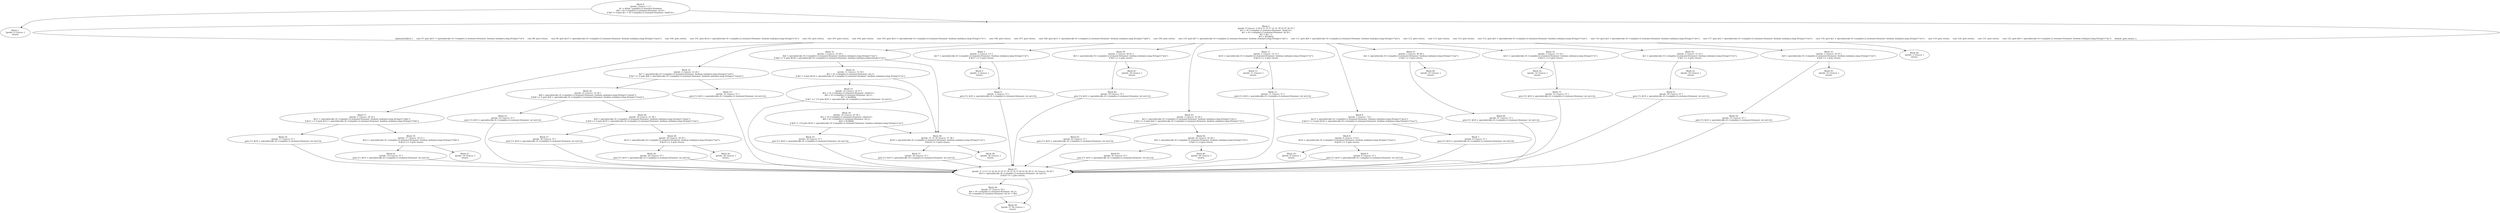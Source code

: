 digraph "unitGraph" {
    "Block 0:
[preds: ] [succs: 1 2 ]
r0 := @this: compiler.c2.stemmer.Stemmer;
$i0 = r0.<compiler.c2.stemmer.Stemmer: int k>;
if $i0 != 0 goto $r1 = r0.<compiler.c2.stemmer.Stemmer: char[] b>;
"
    "Block 1:
[preds: 0 ] [succs: ]
return;
"
    "Block 2:
[preds: 0 ] [succs: 3 56 6 11 14 17 22 31 39 42 47 50 53 ]
$r1 = r0.<compiler.c2.stemmer.Stemmer: char[] b>;
$i1 = r0.<compiler.c2.stemmer.Stemmer: int k>;
$i2 = $i1 - 1;
$c3 = $r1[$i2];
tableswitch($c3) {     case 97: goto $z17 = specialinvoke r0.<compiler.c2.stemmer.Stemmer: boolean ends(java.lang.String)>(\"al\");     case 98: goto return;     case 99: goto $z15 = specialinvoke r0.<compiler.c2.stemmer.Stemmer: boolean ends(java.lang.String)>(\"ance\");     case 100: goto return;     case 101: goto $z14 = specialinvoke r0.<compiler.c2.stemmer.Stemmer: boolean ends(java.lang.String)>(\"er\");     case 102: goto return;     case 103: goto return;     case 104: goto return;     case 105: goto $z13 = specialinvoke r0.<compiler.c2.stemmer.Stemmer: boolean ends(java.lang.String)>(\"ic\");     case 106: goto return;     case 107: goto return;     case 108: goto $z11 = specialinvoke r0.<compiler.c2.stemmer.Stemmer: boolean ends(java.lang.String)>(\"able\");     case 109: goto return;     case 110: goto $z7 = specialinvoke r0.<compiler.c2.stemmer.Stemmer: boolean ends(java.lang.String)>(\"ant\");     case 111: goto $z6 = specialinvoke r0.<compiler.c2.stemmer.Stemmer: boolean ends(java.lang.String)>(\"ion\");     case 112: goto return;     case 113: goto return;     case 114: goto return;     case 115: goto $z5 = specialinvoke r0.<compiler.c2.stemmer.Stemmer: boolean ends(java.lang.String)>(\"ism\");     case 116: goto $z3 = specialinvoke r0.<compiler.c2.stemmer.Stemmer: boolean ends(java.lang.String)>(\"ate\");     case 117: goto $z2 = specialinvoke r0.<compiler.c2.stemmer.Stemmer: boolean ends(java.lang.String)>(\"ous\");     case 118: goto $z1 = specialinvoke r0.<compiler.c2.stemmer.Stemmer: boolean ends(java.lang.String)>(\"ive\");     case 119: goto return;     case 120: goto return;     case 121: goto return;     case 122: goto $z0 = specialinvoke r0.<compiler.c2.stemmer.Stemmer: boolean ends(java.lang.String)>(\"ize\");     default: goto return; };
"
    "Block 3:
[preds: 2 ] [succs: 4 5 ]
$z17 = specialinvoke r0.<compiler.c2.stemmer.Stemmer: boolean ends(java.lang.String)>(\"al\");
if $z17 == 0 goto return;
"
    "Block 4:
[preds: 3 ] [succs: 57 ]
goto [?= $i10 = specialinvoke r0.<compiler.c2.stemmer.Stemmer: int m()>()];
"
    "Block 5:
[preds: 3 ] [succs: ]
return;
"
    "Block 6:
[preds: 2 ] [succs: 7 8 ]
$z15 = specialinvoke r0.<compiler.c2.stemmer.Stemmer: boolean ends(java.lang.String)>(\"ance\");
if $z15 == 0 goto $z16 = specialinvoke r0.<compiler.c2.stemmer.Stemmer: boolean ends(java.lang.String)>(\"ence\");
"
    "Block 7:
[preds: 6 ] [succs: 57 ]
goto [?= $i10 = specialinvoke r0.<compiler.c2.stemmer.Stemmer: int m()>()];
"
    "Block 8:
[preds: 6 ] [succs: 9 10 ]
$z16 = specialinvoke r0.<compiler.c2.stemmer.Stemmer: boolean ends(java.lang.String)>(\"ence\");
if $z16 == 0 goto return;
"
    "Block 9:
[preds: 8 ] [succs: 57 ]
goto [?= $i10 = specialinvoke r0.<compiler.c2.stemmer.Stemmer: int m()>()];
"
    "Block 10:
[preds: 8 ] [succs: ]
return;
"
    "Block 11:
[preds: 2 ] [succs: 12 13 ]
$z14 = specialinvoke r0.<compiler.c2.stemmer.Stemmer: boolean ends(java.lang.String)>(\"er\");
if $z14 == 0 goto return;
"
    "Block 12:
[preds: 11 ] [succs: 57 ]
goto [?= $i10 = specialinvoke r0.<compiler.c2.stemmer.Stemmer: int m()>()];
"
    "Block 13:
[preds: 11 ] [succs: ]
return;
"
    "Block 14:
[preds: 2 ] [succs: 15 16 ]
$z13 = specialinvoke r0.<compiler.c2.stemmer.Stemmer: boolean ends(java.lang.String)>(\"ic\");
if $z13 == 0 goto return;
"
    "Block 15:
[preds: 14 ] [succs: 57 ]
goto [?= $i10 = specialinvoke r0.<compiler.c2.stemmer.Stemmer: int m()>()];
"
    "Block 16:
[preds: 14 ] [succs: ]
return;
"
    "Block 17:
[preds: 2 ] [succs: 18 19 ]
$z11 = specialinvoke r0.<compiler.c2.stemmer.Stemmer: boolean ends(java.lang.String)>(\"able\");
if $z11 == 0 goto $z12 = specialinvoke r0.<compiler.c2.stemmer.Stemmer: boolean ends(java.lang.String)>(\"ible\");
"
    "Block 18:
[preds: 17 ] [succs: 57 ]
goto [?= $i10 = specialinvoke r0.<compiler.c2.stemmer.Stemmer: int m()>()];
"
    "Block 19:
[preds: 17 ] [succs: 20 21 ]
$z12 = specialinvoke r0.<compiler.c2.stemmer.Stemmer: boolean ends(java.lang.String)>(\"ible\");
if $z12 == 0 goto return;
"
    "Block 20:
[preds: 19 ] [succs: 57 ]
goto [?= $i10 = specialinvoke r0.<compiler.c2.stemmer.Stemmer: int m()>()];
"
    "Block 21:
[preds: 19 ] [succs: ]
return;
"
    "Block 22:
[preds: 2 ] [succs: 23 24 ]
$z7 = specialinvoke r0.<compiler.c2.stemmer.Stemmer: boolean ends(java.lang.String)>(\"ant\");
if $z7 == 0 goto $z8 = specialinvoke r0.<compiler.c2.stemmer.Stemmer: boolean ends(java.lang.String)>(\"ement\");
"
    "Block 23:
[preds: 22 ] [succs: 57 ]
goto [?= $i10 = specialinvoke r0.<compiler.c2.stemmer.Stemmer: int m()>()];
"
    "Block 24:
[preds: 22 ] [succs: 25 26 ]
$z8 = specialinvoke r0.<compiler.c2.stemmer.Stemmer: boolean ends(java.lang.String)>(\"ement\");
if $z8 == 0 goto $z9 = specialinvoke r0.<compiler.c2.stemmer.Stemmer: boolean ends(java.lang.String)>(\"ment\");
"
    "Block 25:
[preds: 24 ] [succs: 57 ]
goto [?= $i10 = specialinvoke r0.<compiler.c2.stemmer.Stemmer: int m()>()];
"
    "Block 26:
[preds: 24 ] [succs: 27 28 ]
$z9 = specialinvoke r0.<compiler.c2.stemmer.Stemmer: boolean ends(java.lang.String)>(\"ment\");
if $z9 == 0 goto $z10 = specialinvoke r0.<compiler.c2.stemmer.Stemmer: boolean ends(java.lang.String)>(\"ent\");
"
    "Block 27:
[preds: 26 ] [succs: 57 ]
goto [?= $i10 = specialinvoke r0.<compiler.c2.stemmer.Stemmer: int m()>()];
"
    "Block 28:
[preds: 26 ] [succs: 29 30 ]
$z10 = specialinvoke r0.<compiler.c2.stemmer.Stemmer: boolean ends(java.lang.String)>(\"ent\");
if $z10 == 0 goto return;
"
    "Block 29:
[preds: 28 ] [succs: 57 ]
goto [?= $i10 = specialinvoke r0.<compiler.c2.stemmer.Stemmer: int m()>()];
"
    "Block 30:
[preds: 28 ] [succs: ]
return;
"
    "Block 31:
[preds: 2 ] [succs: 32 36 ]
$z6 = specialinvoke r0.<compiler.c2.stemmer.Stemmer: boolean ends(java.lang.String)>(\"ion\");
if $z6 == 0 goto $z18 = specialinvoke r0.<compiler.c2.stemmer.Stemmer: boolean ends(java.lang.String)>(\"ou\");
"
    "Block 32:
[preds: 31 ] [succs: 33 36 ]
$i5 = r0.<compiler.c2.stemmer.Stemmer: int j>;
if $i5 < 0 goto $z18 = specialinvoke r0.<compiler.c2.stemmer.Stemmer: boolean ends(java.lang.String)>(\"ou\");
"
    "Block 33:
[preds: 32 ] [succs: 34 57 ]
$r2 = r0.<compiler.c2.stemmer.Stemmer: char[] b>;
$i6 = r0.<compiler.c2.stemmer.Stemmer: int j>;
$c7 = $r2[$i6];
if $c7 == 115 goto $i10 = specialinvoke r0.<compiler.c2.stemmer.Stemmer: int m()>();
"
    "Block 34:
[preds: 33 ] [succs: 35 36 ]
$r3 = r0.<compiler.c2.stemmer.Stemmer: char[] b>;
$i8 = r0.<compiler.c2.stemmer.Stemmer: int j>;
$c9 = $r3[$i8];
if $c9 != 116 goto $z18 = specialinvoke r0.<compiler.c2.stemmer.Stemmer: boolean ends(java.lang.String)>(\"ou\");
"
    "Block 35:
[preds: 34 ] [succs: 57 ]
goto [?= $i10 = specialinvoke r0.<compiler.c2.stemmer.Stemmer: int m()>()];
"
    "Block 36:
[preds: 31 32 34 ] [succs: 37 38 ]
$z18 = specialinvoke r0.<compiler.c2.stemmer.Stemmer: boolean ends(java.lang.String)>(\"ou\");
if $z18 == 0 goto return;
"
    "Block 37:
[preds: 36 ] [succs: 57 ]
goto [?= $i10 = specialinvoke r0.<compiler.c2.stemmer.Stemmer: int m()>()];
"
    "Block 38:
[preds: 36 ] [succs: ]
return;
"
    "Block 39:
[preds: 2 ] [succs: 40 41 ]
$z5 = specialinvoke r0.<compiler.c2.stemmer.Stemmer: boolean ends(java.lang.String)>(\"ism\");
if $z5 == 0 goto return;
"
    "Block 40:
[preds: 39 ] [succs: 57 ]
goto [?= $i10 = specialinvoke r0.<compiler.c2.stemmer.Stemmer: int m()>()];
"
    "Block 41:
[preds: 39 ] [succs: ]
return;
"
    "Block 42:
[preds: 2 ] [succs: 43 44 ]
$z3 = specialinvoke r0.<compiler.c2.stemmer.Stemmer: boolean ends(java.lang.String)>(\"ate\");
if $z3 == 0 goto $z4 = specialinvoke r0.<compiler.c2.stemmer.Stemmer: boolean ends(java.lang.String)>(\"iti\");
"
    "Block 43:
[preds: 42 ] [succs: 57 ]
goto [?= $i10 = specialinvoke r0.<compiler.c2.stemmer.Stemmer: int m()>()];
"
    "Block 44:
[preds: 42 ] [succs: 45 46 ]
$z4 = specialinvoke r0.<compiler.c2.stemmer.Stemmer: boolean ends(java.lang.String)>(\"iti\");
if $z4 == 0 goto return;
"
    "Block 45:
[preds: 44 ] [succs: 57 ]
goto [?= $i10 = specialinvoke r0.<compiler.c2.stemmer.Stemmer: int m()>()];
"
    "Block 46:
[preds: 44 ] [succs: ]
return;
"
    "Block 47:
[preds: 2 ] [succs: 48 49 ]
$z2 = specialinvoke r0.<compiler.c2.stemmer.Stemmer: boolean ends(java.lang.String)>(\"ous\");
if $z2 == 0 goto return;
"
    "Block 48:
[preds: 47 ] [succs: 57 ]
goto [?= $i10 = specialinvoke r0.<compiler.c2.stemmer.Stemmer: int m()>()];
"
    "Block 49:
[preds: 47 ] [succs: ]
return;
"
    "Block 50:
[preds: 2 ] [succs: 51 52 ]
$z1 = specialinvoke r0.<compiler.c2.stemmer.Stemmer: boolean ends(java.lang.String)>(\"ive\");
if $z1 == 0 goto return;
"
    "Block 51:
[preds: 50 ] [succs: 57 ]
goto [?= $i10 = specialinvoke r0.<compiler.c2.stemmer.Stemmer: int m()>()];
"
    "Block 52:
[preds: 50 ] [succs: ]
return;
"
    "Block 53:
[preds: 2 ] [succs: 54 55 ]
$z0 = specialinvoke r0.<compiler.c2.stemmer.Stemmer: boolean ends(java.lang.String)>(\"ize\");
if $z0 == 0 goto return;
"
    "Block 54:
[preds: 53 ] [succs: 57 ]
goto [?= $i10 = specialinvoke r0.<compiler.c2.stemmer.Stemmer: int m()>()];
"
    "Block 55:
[preds: 53 ] [succs: ]
return;
"
    "Block 56:
[preds: 2 ] [succs: ]
return;
"
    "Block 57:
[preds: 4 7 9 12 15 18 20 23 25 27 29 33 35 37 40 43 45 48 51 54 ] [succs: 58 59 ]
$i10 = specialinvoke r0.<compiler.c2.stemmer.Stemmer: int m()>();
if $i10 <= 1 goto return;
"
    "Block 58:
[preds: 57 ] [succs: 59 ]
$i4 = r0.<compiler.c2.stemmer.Stemmer: int j>;
r0.<compiler.c2.stemmer.Stemmer: int k> = $i4;
"
    "Block 59:
[preds: 57 58 ] [succs: ]
return;
"
    "Block 0:
[preds: ] [succs: 1 2 ]
r0 := @this: compiler.c2.stemmer.Stemmer;
$i0 = r0.<compiler.c2.stemmer.Stemmer: int k>;
if $i0 != 0 goto $r1 = r0.<compiler.c2.stemmer.Stemmer: char[] b>;
"->"Block 1:
[preds: 0 ] [succs: ]
return;
";
    "Block 0:
[preds: ] [succs: 1 2 ]
r0 := @this: compiler.c2.stemmer.Stemmer;
$i0 = r0.<compiler.c2.stemmer.Stemmer: int k>;
if $i0 != 0 goto $r1 = r0.<compiler.c2.stemmer.Stemmer: char[] b>;
"->"Block 2:
[preds: 0 ] [succs: 3 56 6 11 14 17 22 31 39 42 47 50 53 ]
$r1 = r0.<compiler.c2.stemmer.Stemmer: char[] b>;
$i1 = r0.<compiler.c2.stemmer.Stemmer: int k>;
$i2 = $i1 - 1;
$c3 = $r1[$i2];
tableswitch($c3) {     case 97: goto $z17 = specialinvoke r0.<compiler.c2.stemmer.Stemmer: boolean ends(java.lang.String)>(\"al\");     case 98: goto return;     case 99: goto $z15 = specialinvoke r0.<compiler.c2.stemmer.Stemmer: boolean ends(java.lang.String)>(\"ance\");     case 100: goto return;     case 101: goto $z14 = specialinvoke r0.<compiler.c2.stemmer.Stemmer: boolean ends(java.lang.String)>(\"er\");     case 102: goto return;     case 103: goto return;     case 104: goto return;     case 105: goto $z13 = specialinvoke r0.<compiler.c2.stemmer.Stemmer: boolean ends(java.lang.String)>(\"ic\");     case 106: goto return;     case 107: goto return;     case 108: goto $z11 = specialinvoke r0.<compiler.c2.stemmer.Stemmer: boolean ends(java.lang.String)>(\"able\");     case 109: goto return;     case 110: goto $z7 = specialinvoke r0.<compiler.c2.stemmer.Stemmer: boolean ends(java.lang.String)>(\"ant\");     case 111: goto $z6 = specialinvoke r0.<compiler.c2.stemmer.Stemmer: boolean ends(java.lang.String)>(\"ion\");     case 112: goto return;     case 113: goto return;     case 114: goto return;     case 115: goto $z5 = specialinvoke r0.<compiler.c2.stemmer.Stemmer: boolean ends(java.lang.String)>(\"ism\");     case 116: goto $z3 = specialinvoke r0.<compiler.c2.stemmer.Stemmer: boolean ends(java.lang.String)>(\"ate\");     case 117: goto $z2 = specialinvoke r0.<compiler.c2.stemmer.Stemmer: boolean ends(java.lang.String)>(\"ous\");     case 118: goto $z1 = specialinvoke r0.<compiler.c2.stemmer.Stemmer: boolean ends(java.lang.String)>(\"ive\");     case 119: goto return;     case 120: goto return;     case 121: goto return;     case 122: goto $z0 = specialinvoke r0.<compiler.c2.stemmer.Stemmer: boolean ends(java.lang.String)>(\"ize\");     default: goto return; };
";
    "Block 2:
[preds: 0 ] [succs: 3 56 6 11 14 17 22 31 39 42 47 50 53 ]
$r1 = r0.<compiler.c2.stemmer.Stemmer: char[] b>;
$i1 = r0.<compiler.c2.stemmer.Stemmer: int k>;
$i2 = $i1 - 1;
$c3 = $r1[$i2];
tableswitch($c3) {     case 97: goto $z17 = specialinvoke r0.<compiler.c2.stemmer.Stemmer: boolean ends(java.lang.String)>(\"al\");     case 98: goto return;     case 99: goto $z15 = specialinvoke r0.<compiler.c2.stemmer.Stemmer: boolean ends(java.lang.String)>(\"ance\");     case 100: goto return;     case 101: goto $z14 = specialinvoke r0.<compiler.c2.stemmer.Stemmer: boolean ends(java.lang.String)>(\"er\");     case 102: goto return;     case 103: goto return;     case 104: goto return;     case 105: goto $z13 = specialinvoke r0.<compiler.c2.stemmer.Stemmer: boolean ends(java.lang.String)>(\"ic\");     case 106: goto return;     case 107: goto return;     case 108: goto $z11 = specialinvoke r0.<compiler.c2.stemmer.Stemmer: boolean ends(java.lang.String)>(\"able\");     case 109: goto return;     case 110: goto $z7 = specialinvoke r0.<compiler.c2.stemmer.Stemmer: boolean ends(java.lang.String)>(\"ant\");     case 111: goto $z6 = specialinvoke r0.<compiler.c2.stemmer.Stemmer: boolean ends(java.lang.String)>(\"ion\");     case 112: goto return;     case 113: goto return;     case 114: goto return;     case 115: goto $z5 = specialinvoke r0.<compiler.c2.stemmer.Stemmer: boolean ends(java.lang.String)>(\"ism\");     case 116: goto $z3 = specialinvoke r0.<compiler.c2.stemmer.Stemmer: boolean ends(java.lang.String)>(\"ate\");     case 117: goto $z2 = specialinvoke r0.<compiler.c2.stemmer.Stemmer: boolean ends(java.lang.String)>(\"ous\");     case 118: goto $z1 = specialinvoke r0.<compiler.c2.stemmer.Stemmer: boolean ends(java.lang.String)>(\"ive\");     case 119: goto return;     case 120: goto return;     case 121: goto return;     case 122: goto $z0 = specialinvoke r0.<compiler.c2.stemmer.Stemmer: boolean ends(java.lang.String)>(\"ize\");     default: goto return; };
"->"Block 3:
[preds: 2 ] [succs: 4 5 ]
$z17 = specialinvoke r0.<compiler.c2.stemmer.Stemmer: boolean ends(java.lang.String)>(\"al\");
if $z17 == 0 goto return;
";
    "Block 2:
[preds: 0 ] [succs: 3 56 6 11 14 17 22 31 39 42 47 50 53 ]
$r1 = r0.<compiler.c2.stemmer.Stemmer: char[] b>;
$i1 = r0.<compiler.c2.stemmer.Stemmer: int k>;
$i2 = $i1 - 1;
$c3 = $r1[$i2];
tableswitch($c3) {     case 97: goto $z17 = specialinvoke r0.<compiler.c2.stemmer.Stemmer: boolean ends(java.lang.String)>(\"al\");     case 98: goto return;     case 99: goto $z15 = specialinvoke r0.<compiler.c2.stemmer.Stemmer: boolean ends(java.lang.String)>(\"ance\");     case 100: goto return;     case 101: goto $z14 = specialinvoke r0.<compiler.c2.stemmer.Stemmer: boolean ends(java.lang.String)>(\"er\");     case 102: goto return;     case 103: goto return;     case 104: goto return;     case 105: goto $z13 = specialinvoke r0.<compiler.c2.stemmer.Stemmer: boolean ends(java.lang.String)>(\"ic\");     case 106: goto return;     case 107: goto return;     case 108: goto $z11 = specialinvoke r0.<compiler.c2.stemmer.Stemmer: boolean ends(java.lang.String)>(\"able\");     case 109: goto return;     case 110: goto $z7 = specialinvoke r0.<compiler.c2.stemmer.Stemmer: boolean ends(java.lang.String)>(\"ant\");     case 111: goto $z6 = specialinvoke r0.<compiler.c2.stemmer.Stemmer: boolean ends(java.lang.String)>(\"ion\");     case 112: goto return;     case 113: goto return;     case 114: goto return;     case 115: goto $z5 = specialinvoke r0.<compiler.c2.stemmer.Stemmer: boolean ends(java.lang.String)>(\"ism\");     case 116: goto $z3 = specialinvoke r0.<compiler.c2.stemmer.Stemmer: boolean ends(java.lang.String)>(\"ate\");     case 117: goto $z2 = specialinvoke r0.<compiler.c2.stemmer.Stemmer: boolean ends(java.lang.String)>(\"ous\");     case 118: goto $z1 = specialinvoke r0.<compiler.c2.stemmer.Stemmer: boolean ends(java.lang.String)>(\"ive\");     case 119: goto return;     case 120: goto return;     case 121: goto return;     case 122: goto $z0 = specialinvoke r0.<compiler.c2.stemmer.Stemmer: boolean ends(java.lang.String)>(\"ize\");     default: goto return; };
"->"Block 56:
[preds: 2 ] [succs: ]
return;
";
    "Block 2:
[preds: 0 ] [succs: 3 56 6 11 14 17 22 31 39 42 47 50 53 ]
$r1 = r0.<compiler.c2.stemmer.Stemmer: char[] b>;
$i1 = r0.<compiler.c2.stemmer.Stemmer: int k>;
$i2 = $i1 - 1;
$c3 = $r1[$i2];
tableswitch($c3) {     case 97: goto $z17 = specialinvoke r0.<compiler.c2.stemmer.Stemmer: boolean ends(java.lang.String)>(\"al\");     case 98: goto return;     case 99: goto $z15 = specialinvoke r0.<compiler.c2.stemmer.Stemmer: boolean ends(java.lang.String)>(\"ance\");     case 100: goto return;     case 101: goto $z14 = specialinvoke r0.<compiler.c2.stemmer.Stemmer: boolean ends(java.lang.String)>(\"er\");     case 102: goto return;     case 103: goto return;     case 104: goto return;     case 105: goto $z13 = specialinvoke r0.<compiler.c2.stemmer.Stemmer: boolean ends(java.lang.String)>(\"ic\");     case 106: goto return;     case 107: goto return;     case 108: goto $z11 = specialinvoke r0.<compiler.c2.stemmer.Stemmer: boolean ends(java.lang.String)>(\"able\");     case 109: goto return;     case 110: goto $z7 = specialinvoke r0.<compiler.c2.stemmer.Stemmer: boolean ends(java.lang.String)>(\"ant\");     case 111: goto $z6 = specialinvoke r0.<compiler.c2.stemmer.Stemmer: boolean ends(java.lang.String)>(\"ion\");     case 112: goto return;     case 113: goto return;     case 114: goto return;     case 115: goto $z5 = specialinvoke r0.<compiler.c2.stemmer.Stemmer: boolean ends(java.lang.String)>(\"ism\");     case 116: goto $z3 = specialinvoke r0.<compiler.c2.stemmer.Stemmer: boolean ends(java.lang.String)>(\"ate\");     case 117: goto $z2 = specialinvoke r0.<compiler.c2.stemmer.Stemmer: boolean ends(java.lang.String)>(\"ous\");     case 118: goto $z1 = specialinvoke r0.<compiler.c2.stemmer.Stemmer: boolean ends(java.lang.String)>(\"ive\");     case 119: goto return;     case 120: goto return;     case 121: goto return;     case 122: goto $z0 = specialinvoke r0.<compiler.c2.stemmer.Stemmer: boolean ends(java.lang.String)>(\"ize\");     default: goto return; };
"->"Block 6:
[preds: 2 ] [succs: 7 8 ]
$z15 = specialinvoke r0.<compiler.c2.stemmer.Stemmer: boolean ends(java.lang.String)>(\"ance\");
if $z15 == 0 goto $z16 = specialinvoke r0.<compiler.c2.stemmer.Stemmer: boolean ends(java.lang.String)>(\"ence\");
";
    "Block 2:
[preds: 0 ] [succs: 3 56 6 11 14 17 22 31 39 42 47 50 53 ]
$r1 = r0.<compiler.c2.stemmer.Stemmer: char[] b>;
$i1 = r0.<compiler.c2.stemmer.Stemmer: int k>;
$i2 = $i1 - 1;
$c3 = $r1[$i2];
tableswitch($c3) {     case 97: goto $z17 = specialinvoke r0.<compiler.c2.stemmer.Stemmer: boolean ends(java.lang.String)>(\"al\");     case 98: goto return;     case 99: goto $z15 = specialinvoke r0.<compiler.c2.stemmer.Stemmer: boolean ends(java.lang.String)>(\"ance\");     case 100: goto return;     case 101: goto $z14 = specialinvoke r0.<compiler.c2.stemmer.Stemmer: boolean ends(java.lang.String)>(\"er\");     case 102: goto return;     case 103: goto return;     case 104: goto return;     case 105: goto $z13 = specialinvoke r0.<compiler.c2.stemmer.Stemmer: boolean ends(java.lang.String)>(\"ic\");     case 106: goto return;     case 107: goto return;     case 108: goto $z11 = specialinvoke r0.<compiler.c2.stemmer.Stemmer: boolean ends(java.lang.String)>(\"able\");     case 109: goto return;     case 110: goto $z7 = specialinvoke r0.<compiler.c2.stemmer.Stemmer: boolean ends(java.lang.String)>(\"ant\");     case 111: goto $z6 = specialinvoke r0.<compiler.c2.stemmer.Stemmer: boolean ends(java.lang.String)>(\"ion\");     case 112: goto return;     case 113: goto return;     case 114: goto return;     case 115: goto $z5 = specialinvoke r0.<compiler.c2.stemmer.Stemmer: boolean ends(java.lang.String)>(\"ism\");     case 116: goto $z3 = specialinvoke r0.<compiler.c2.stemmer.Stemmer: boolean ends(java.lang.String)>(\"ate\");     case 117: goto $z2 = specialinvoke r0.<compiler.c2.stemmer.Stemmer: boolean ends(java.lang.String)>(\"ous\");     case 118: goto $z1 = specialinvoke r0.<compiler.c2.stemmer.Stemmer: boolean ends(java.lang.String)>(\"ive\");     case 119: goto return;     case 120: goto return;     case 121: goto return;     case 122: goto $z0 = specialinvoke r0.<compiler.c2.stemmer.Stemmer: boolean ends(java.lang.String)>(\"ize\");     default: goto return; };
"->"Block 11:
[preds: 2 ] [succs: 12 13 ]
$z14 = specialinvoke r0.<compiler.c2.stemmer.Stemmer: boolean ends(java.lang.String)>(\"er\");
if $z14 == 0 goto return;
";
    "Block 2:
[preds: 0 ] [succs: 3 56 6 11 14 17 22 31 39 42 47 50 53 ]
$r1 = r0.<compiler.c2.stemmer.Stemmer: char[] b>;
$i1 = r0.<compiler.c2.stemmer.Stemmer: int k>;
$i2 = $i1 - 1;
$c3 = $r1[$i2];
tableswitch($c3) {     case 97: goto $z17 = specialinvoke r0.<compiler.c2.stemmer.Stemmer: boolean ends(java.lang.String)>(\"al\");     case 98: goto return;     case 99: goto $z15 = specialinvoke r0.<compiler.c2.stemmer.Stemmer: boolean ends(java.lang.String)>(\"ance\");     case 100: goto return;     case 101: goto $z14 = specialinvoke r0.<compiler.c2.stemmer.Stemmer: boolean ends(java.lang.String)>(\"er\");     case 102: goto return;     case 103: goto return;     case 104: goto return;     case 105: goto $z13 = specialinvoke r0.<compiler.c2.stemmer.Stemmer: boolean ends(java.lang.String)>(\"ic\");     case 106: goto return;     case 107: goto return;     case 108: goto $z11 = specialinvoke r0.<compiler.c2.stemmer.Stemmer: boolean ends(java.lang.String)>(\"able\");     case 109: goto return;     case 110: goto $z7 = specialinvoke r0.<compiler.c2.stemmer.Stemmer: boolean ends(java.lang.String)>(\"ant\");     case 111: goto $z6 = specialinvoke r0.<compiler.c2.stemmer.Stemmer: boolean ends(java.lang.String)>(\"ion\");     case 112: goto return;     case 113: goto return;     case 114: goto return;     case 115: goto $z5 = specialinvoke r0.<compiler.c2.stemmer.Stemmer: boolean ends(java.lang.String)>(\"ism\");     case 116: goto $z3 = specialinvoke r0.<compiler.c2.stemmer.Stemmer: boolean ends(java.lang.String)>(\"ate\");     case 117: goto $z2 = specialinvoke r0.<compiler.c2.stemmer.Stemmer: boolean ends(java.lang.String)>(\"ous\");     case 118: goto $z1 = specialinvoke r0.<compiler.c2.stemmer.Stemmer: boolean ends(java.lang.String)>(\"ive\");     case 119: goto return;     case 120: goto return;     case 121: goto return;     case 122: goto $z0 = specialinvoke r0.<compiler.c2.stemmer.Stemmer: boolean ends(java.lang.String)>(\"ize\");     default: goto return; };
"->"Block 14:
[preds: 2 ] [succs: 15 16 ]
$z13 = specialinvoke r0.<compiler.c2.stemmer.Stemmer: boolean ends(java.lang.String)>(\"ic\");
if $z13 == 0 goto return;
";
    "Block 2:
[preds: 0 ] [succs: 3 56 6 11 14 17 22 31 39 42 47 50 53 ]
$r1 = r0.<compiler.c2.stemmer.Stemmer: char[] b>;
$i1 = r0.<compiler.c2.stemmer.Stemmer: int k>;
$i2 = $i1 - 1;
$c3 = $r1[$i2];
tableswitch($c3) {     case 97: goto $z17 = specialinvoke r0.<compiler.c2.stemmer.Stemmer: boolean ends(java.lang.String)>(\"al\");     case 98: goto return;     case 99: goto $z15 = specialinvoke r0.<compiler.c2.stemmer.Stemmer: boolean ends(java.lang.String)>(\"ance\");     case 100: goto return;     case 101: goto $z14 = specialinvoke r0.<compiler.c2.stemmer.Stemmer: boolean ends(java.lang.String)>(\"er\");     case 102: goto return;     case 103: goto return;     case 104: goto return;     case 105: goto $z13 = specialinvoke r0.<compiler.c2.stemmer.Stemmer: boolean ends(java.lang.String)>(\"ic\");     case 106: goto return;     case 107: goto return;     case 108: goto $z11 = specialinvoke r0.<compiler.c2.stemmer.Stemmer: boolean ends(java.lang.String)>(\"able\");     case 109: goto return;     case 110: goto $z7 = specialinvoke r0.<compiler.c2.stemmer.Stemmer: boolean ends(java.lang.String)>(\"ant\");     case 111: goto $z6 = specialinvoke r0.<compiler.c2.stemmer.Stemmer: boolean ends(java.lang.String)>(\"ion\");     case 112: goto return;     case 113: goto return;     case 114: goto return;     case 115: goto $z5 = specialinvoke r0.<compiler.c2.stemmer.Stemmer: boolean ends(java.lang.String)>(\"ism\");     case 116: goto $z3 = specialinvoke r0.<compiler.c2.stemmer.Stemmer: boolean ends(java.lang.String)>(\"ate\");     case 117: goto $z2 = specialinvoke r0.<compiler.c2.stemmer.Stemmer: boolean ends(java.lang.String)>(\"ous\");     case 118: goto $z1 = specialinvoke r0.<compiler.c2.stemmer.Stemmer: boolean ends(java.lang.String)>(\"ive\");     case 119: goto return;     case 120: goto return;     case 121: goto return;     case 122: goto $z0 = specialinvoke r0.<compiler.c2.stemmer.Stemmer: boolean ends(java.lang.String)>(\"ize\");     default: goto return; };
"->"Block 17:
[preds: 2 ] [succs: 18 19 ]
$z11 = specialinvoke r0.<compiler.c2.stemmer.Stemmer: boolean ends(java.lang.String)>(\"able\");
if $z11 == 0 goto $z12 = specialinvoke r0.<compiler.c2.stemmer.Stemmer: boolean ends(java.lang.String)>(\"ible\");
";
    "Block 2:
[preds: 0 ] [succs: 3 56 6 11 14 17 22 31 39 42 47 50 53 ]
$r1 = r0.<compiler.c2.stemmer.Stemmer: char[] b>;
$i1 = r0.<compiler.c2.stemmer.Stemmer: int k>;
$i2 = $i1 - 1;
$c3 = $r1[$i2];
tableswitch($c3) {     case 97: goto $z17 = specialinvoke r0.<compiler.c2.stemmer.Stemmer: boolean ends(java.lang.String)>(\"al\");     case 98: goto return;     case 99: goto $z15 = specialinvoke r0.<compiler.c2.stemmer.Stemmer: boolean ends(java.lang.String)>(\"ance\");     case 100: goto return;     case 101: goto $z14 = specialinvoke r0.<compiler.c2.stemmer.Stemmer: boolean ends(java.lang.String)>(\"er\");     case 102: goto return;     case 103: goto return;     case 104: goto return;     case 105: goto $z13 = specialinvoke r0.<compiler.c2.stemmer.Stemmer: boolean ends(java.lang.String)>(\"ic\");     case 106: goto return;     case 107: goto return;     case 108: goto $z11 = specialinvoke r0.<compiler.c2.stemmer.Stemmer: boolean ends(java.lang.String)>(\"able\");     case 109: goto return;     case 110: goto $z7 = specialinvoke r0.<compiler.c2.stemmer.Stemmer: boolean ends(java.lang.String)>(\"ant\");     case 111: goto $z6 = specialinvoke r0.<compiler.c2.stemmer.Stemmer: boolean ends(java.lang.String)>(\"ion\");     case 112: goto return;     case 113: goto return;     case 114: goto return;     case 115: goto $z5 = specialinvoke r0.<compiler.c2.stemmer.Stemmer: boolean ends(java.lang.String)>(\"ism\");     case 116: goto $z3 = specialinvoke r0.<compiler.c2.stemmer.Stemmer: boolean ends(java.lang.String)>(\"ate\");     case 117: goto $z2 = specialinvoke r0.<compiler.c2.stemmer.Stemmer: boolean ends(java.lang.String)>(\"ous\");     case 118: goto $z1 = specialinvoke r0.<compiler.c2.stemmer.Stemmer: boolean ends(java.lang.String)>(\"ive\");     case 119: goto return;     case 120: goto return;     case 121: goto return;     case 122: goto $z0 = specialinvoke r0.<compiler.c2.stemmer.Stemmer: boolean ends(java.lang.String)>(\"ize\");     default: goto return; };
"->"Block 22:
[preds: 2 ] [succs: 23 24 ]
$z7 = specialinvoke r0.<compiler.c2.stemmer.Stemmer: boolean ends(java.lang.String)>(\"ant\");
if $z7 == 0 goto $z8 = specialinvoke r0.<compiler.c2.stemmer.Stemmer: boolean ends(java.lang.String)>(\"ement\");
";
    "Block 2:
[preds: 0 ] [succs: 3 56 6 11 14 17 22 31 39 42 47 50 53 ]
$r1 = r0.<compiler.c2.stemmer.Stemmer: char[] b>;
$i1 = r0.<compiler.c2.stemmer.Stemmer: int k>;
$i2 = $i1 - 1;
$c3 = $r1[$i2];
tableswitch($c3) {     case 97: goto $z17 = specialinvoke r0.<compiler.c2.stemmer.Stemmer: boolean ends(java.lang.String)>(\"al\");     case 98: goto return;     case 99: goto $z15 = specialinvoke r0.<compiler.c2.stemmer.Stemmer: boolean ends(java.lang.String)>(\"ance\");     case 100: goto return;     case 101: goto $z14 = specialinvoke r0.<compiler.c2.stemmer.Stemmer: boolean ends(java.lang.String)>(\"er\");     case 102: goto return;     case 103: goto return;     case 104: goto return;     case 105: goto $z13 = specialinvoke r0.<compiler.c2.stemmer.Stemmer: boolean ends(java.lang.String)>(\"ic\");     case 106: goto return;     case 107: goto return;     case 108: goto $z11 = specialinvoke r0.<compiler.c2.stemmer.Stemmer: boolean ends(java.lang.String)>(\"able\");     case 109: goto return;     case 110: goto $z7 = specialinvoke r0.<compiler.c2.stemmer.Stemmer: boolean ends(java.lang.String)>(\"ant\");     case 111: goto $z6 = specialinvoke r0.<compiler.c2.stemmer.Stemmer: boolean ends(java.lang.String)>(\"ion\");     case 112: goto return;     case 113: goto return;     case 114: goto return;     case 115: goto $z5 = specialinvoke r0.<compiler.c2.stemmer.Stemmer: boolean ends(java.lang.String)>(\"ism\");     case 116: goto $z3 = specialinvoke r0.<compiler.c2.stemmer.Stemmer: boolean ends(java.lang.String)>(\"ate\");     case 117: goto $z2 = specialinvoke r0.<compiler.c2.stemmer.Stemmer: boolean ends(java.lang.String)>(\"ous\");     case 118: goto $z1 = specialinvoke r0.<compiler.c2.stemmer.Stemmer: boolean ends(java.lang.String)>(\"ive\");     case 119: goto return;     case 120: goto return;     case 121: goto return;     case 122: goto $z0 = specialinvoke r0.<compiler.c2.stemmer.Stemmer: boolean ends(java.lang.String)>(\"ize\");     default: goto return; };
"->"Block 31:
[preds: 2 ] [succs: 32 36 ]
$z6 = specialinvoke r0.<compiler.c2.stemmer.Stemmer: boolean ends(java.lang.String)>(\"ion\");
if $z6 == 0 goto $z18 = specialinvoke r0.<compiler.c2.stemmer.Stemmer: boolean ends(java.lang.String)>(\"ou\");
";
    "Block 2:
[preds: 0 ] [succs: 3 56 6 11 14 17 22 31 39 42 47 50 53 ]
$r1 = r0.<compiler.c2.stemmer.Stemmer: char[] b>;
$i1 = r0.<compiler.c2.stemmer.Stemmer: int k>;
$i2 = $i1 - 1;
$c3 = $r1[$i2];
tableswitch($c3) {     case 97: goto $z17 = specialinvoke r0.<compiler.c2.stemmer.Stemmer: boolean ends(java.lang.String)>(\"al\");     case 98: goto return;     case 99: goto $z15 = specialinvoke r0.<compiler.c2.stemmer.Stemmer: boolean ends(java.lang.String)>(\"ance\");     case 100: goto return;     case 101: goto $z14 = specialinvoke r0.<compiler.c2.stemmer.Stemmer: boolean ends(java.lang.String)>(\"er\");     case 102: goto return;     case 103: goto return;     case 104: goto return;     case 105: goto $z13 = specialinvoke r0.<compiler.c2.stemmer.Stemmer: boolean ends(java.lang.String)>(\"ic\");     case 106: goto return;     case 107: goto return;     case 108: goto $z11 = specialinvoke r0.<compiler.c2.stemmer.Stemmer: boolean ends(java.lang.String)>(\"able\");     case 109: goto return;     case 110: goto $z7 = specialinvoke r0.<compiler.c2.stemmer.Stemmer: boolean ends(java.lang.String)>(\"ant\");     case 111: goto $z6 = specialinvoke r0.<compiler.c2.stemmer.Stemmer: boolean ends(java.lang.String)>(\"ion\");     case 112: goto return;     case 113: goto return;     case 114: goto return;     case 115: goto $z5 = specialinvoke r0.<compiler.c2.stemmer.Stemmer: boolean ends(java.lang.String)>(\"ism\");     case 116: goto $z3 = specialinvoke r0.<compiler.c2.stemmer.Stemmer: boolean ends(java.lang.String)>(\"ate\");     case 117: goto $z2 = specialinvoke r0.<compiler.c2.stemmer.Stemmer: boolean ends(java.lang.String)>(\"ous\");     case 118: goto $z1 = specialinvoke r0.<compiler.c2.stemmer.Stemmer: boolean ends(java.lang.String)>(\"ive\");     case 119: goto return;     case 120: goto return;     case 121: goto return;     case 122: goto $z0 = specialinvoke r0.<compiler.c2.stemmer.Stemmer: boolean ends(java.lang.String)>(\"ize\");     default: goto return; };
"->"Block 39:
[preds: 2 ] [succs: 40 41 ]
$z5 = specialinvoke r0.<compiler.c2.stemmer.Stemmer: boolean ends(java.lang.String)>(\"ism\");
if $z5 == 0 goto return;
";
    "Block 2:
[preds: 0 ] [succs: 3 56 6 11 14 17 22 31 39 42 47 50 53 ]
$r1 = r0.<compiler.c2.stemmer.Stemmer: char[] b>;
$i1 = r0.<compiler.c2.stemmer.Stemmer: int k>;
$i2 = $i1 - 1;
$c3 = $r1[$i2];
tableswitch($c3) {     case 97: goto $z17 = specialinvoke r0.<compiler.c2.stemmer.Stemmer: boolean ends(java.lang.String)>(\"al\");     case 98: goto return;     case 99: goto $z15 = specialinvoke r0.<compiler.c2.stemmer.Stemmer: boolean ends(java.lang.String)>(\"ance\");     case 100: goto return;     case 101: goto $z14 = specialinvoke r0.<compiler.c2.stemmer.Stemmer: boolean ends(java.lang.String)>(\"er\");     case 102: goto return;     case 103: goto return;     case 104: goto return;     case 105: goto $z13 = specialinvoke r0.<compiler.c2.stemmer.Stemmer: boolean ends(java.lang.String)>(\"ic\");     case 106: goto return;     case 107: goto return;     case 108: goto $z11 = specialinvoke r0.<compiler.c2.stemmer.Stemmer: boolean ends(java.lang.String)>(\"able\");     case 109: goto return;     case 110: goto $z7 = specialinvoke r0.<compiler.c2.stemmer.Stemmer: boolean ends(java.lang.String)>(\"ant\");     case 111: goto $z6 = specialinvoke r0.<compiler.c2.stemmer.Stemmer: boolean ends(java.lang.String)>(\"ion\");     case 112: goto return;     case 113: goto return;     case 114: goto return;     case 115: goto $z5 = specialinvoke r0.<compiler.c2.stemmer.Stemmer: boolean ends(java.lang.String)>(\"ism\");     case 116: goto $z3 = specialinvoke r0.<compiler.c2.stemmer.Stemmer: boolean ends(java.lang.String)>(\"ate\");     case 117: goto $z2 = specialinvoke r0.<compiler.c2.stemmer.Stemmer: boolean ends(java.lang.String)>(\"ous\");     case 118: goto $z1 = specialinvoke r0.<compiler.c2.stemmer.Stemmer: boolean ends(java.lang.String)>(\"ive\");     case 119: goto return;     case 120: goto return;     case 121: goto return;     case 122: goto $z0 = specialinvoke r0.<compiler.c2.stemmer.Stemmer: boolean ends(java.lang.String)>(\"ize\");     default: goto return; };
"->"Block 42:
[preds: 2 ] [succs: 43 44 ]
$z3 = specialinvoke r0.<compiler.c2.stemmer.Stemmer: boolean ends(java.lang.String)>(\"ate\");
if $z3 == 0 goto $z4 = specialinvoke r0.<compiler.c2.stemmer.Stemmer: boolean ends(java.lang.String)>(\"iti\");
";
    "Block 2:
[preds: 0 ] [succs: 3 56 6 11 14 17 22 31 39 42 47 50 53 ]
$r1 = r0.<compiler.c2.stemmer.Stemmer: char[] b>;
$i1 = r0.<compiler.c2.stemmer.Stemmer: int k>;
$i2 = $i1 - 1;
$c3 = $r1[$i2];
tableswitch($c3) {     case 97: goto $z17 = specialinvoke r0.<compiler.c2.stemmer.Stemmer: boolean ends(java.lang.String)>(\"al\");     case 98: goto return;     case 99: goto $z15 = specialinvoke r0.<compiler.c2.stemmer.Stemmer: boolean ends(java.lang.String)>(\"ance\");     case 100: goto return;     case 101: goto $z14 = specialinvoke r0.<compiler.c2.stemmer.Stemmer: boolean ends(java.lang.String)>(\"er\");     case 102: goto return;     case 103: goto return;     case 104: goto return;     case 105: goto $z13 = specialinvoke r0.<compiler.c2.stemmer.Stemmer: boolean ends(java.lang.String)>(\"ic\");     case 106: goto return;     case 107: goto return;     case 108: goto $z11 = specialinvoke r0.<compiler.c2.stemmer.Stemmer: boolean ends(java.lang.String)>(\"able\");     case 109: goto return;     case 110: goto $z7 = specialinvoke r0.<compiler.c2.stemmer.Stemmer: boolean ends(java.lang.String)>(\"ant\");     case 111: goto $z6 = specialinvoke r0.<compiler.c2.stemmer.Stemmer: boolean ends(java.lang.String)>(\"ion\");     case 112: goto return;     case 113: goto return;     case 114: goto return;     case 115: goto $z5 = specialinvoke r0.<compiler.c2.stemmer.Stemmer: boolean ends(java.lang.String)>(\"ism\");     case 116: goto $z3 = specialinvoke r0.<compiler.c2.stemmer.Stemmer: boolean ends(java.lang.String)>(\"ate\");     case 117: goto $z2 = specialinvoke r0.<compiler.c2.stemmer.Stemmer: boolean ends(java.lang.String)>(\"ous\");     case 118: goto $z1 = specialinvoke r0.<compiler.c2.stemmer.Stemmer: boolean ends(java.lang.String)>(\"ive\");     case 119: goto return;     case 120: goto return;     case 121: goto return;     case 122: goto $z0 = specialinvoke r0.<compiler.c2.stemmer.Stemmer: boolean ends(java.lang.String)>(\"ize\");     default: goto return; };
"->"Block 47:
[preds: 2 ] [succs: 48 49 ]
$z2 = specialinvoke r0.<compiler.c2.stemmer.Stemmer: boolean ends(java.lang.String)>(\"ous\");
if $z2 == 0 goto return;
";
    "Block 2:
[preds: 0 ] [succs: 3 56 6 11 14 17 22 31 39 42 47 50 53 ]
$r1 = r0.<compiler.c2.stemmer.Stemmer: char[] b>;
$i1 = r0.<compiler.c2.stemmer.Stemmer: int k>;
$i2 = $i1 - 1;
$c3 = $r1[$i2];
tableswitch($c3) {     case 97: goto $z17 = specialinvoke r0.<compiler.c2.stemmer.Stemmer: boolean ends(java.lang.String)>(\"al\");     case 98: goto return;     case 99: goto $z15 = specialinvoke r0.<compiler.c2.stemmer.Stemmer: boolean ends(java.lang.String)>(\"ance\");     case 100: goto return;     case 101: goto $z14 = specialinvoke r0.<compiler.c2.stemmer.Stemmer: boolean ends(java.lang.String)>(\"er\");     case 102: goto return;     case 103: goto return;     case 104: goto return;     case 105: goto $z13 = specialinvoke r0.<compiler.c2.stemmer.Stemmer: boolean ends(java.lang.String)>(\"ic\");     case 106: goto return;     case 107: goto return;     case 108: goto $z11 = specialinvoke r0.<compiler.c2.stemmer.Stemmer: boolean ends(java.lang.String)>(\"able\");     case 109: goto return;     case 110: goto $z7 = specialinvoke r0.<compiler.c2.stemmer.Stemmer: boolean ends(java.lang.String)>(\"ant\");     case 111: goto $z6 = specialinvoke r0.<compiler.c2.stemmer.Stemmer: boolean ends(java.lang.String)>(\"ion\");     case 112: goto return;     case 113: goto return;     case 114: goto return;     case 115: goto $z5 = specialinvoke r0.<compiler.c2.stemmer.Stemmer: boolean ends(java.lang.String)>(\"ism\");     case 116: goto $z3 = specialinvoke r0.<compiler.c2.stemmer.Stemmer: boolean ends(java.lang.String)>(\"ate\");     case 117: goto $z2 = specialinvoke r0.<compiler.c2.stemmer.Stemmer: boolean ends(java.lang.String)>(\"ous\");     case 118: goto $z1 = specialinvoke r0.<compiler.c2.stemmer.Stemmer: boolean ends(java.lang.String)>(\"ive\");     case 119: goto return;     case 120: goto return;     case 121: goto return;     case 122: goto $z0 = specialinvoke r0.<compiler.c2.stemmer.Stemmer: boolean ends(java.lang.String)>(\"ize\");     default: goto return; };
"->"Block 50:
[preds: 2 ] [succs: 51 52 ]
$z1 = specialinvoke r0.<compiler.c2.stemmer.Stemmer: boolean ends(java.lang.String)>(\"ive\");
if $z1 == 0 goto return;
";
    "Block 2:
[preds: 0 ] [succs: 3 56 6 11 14 17 22 31 39 42 47 50 53 ]
$r1 = r0.<compiler.c2.stemmer.Stemmer: char[] b>;
$i1 = r0.<compiler.c2.stemmer.Stemmer: int k>;
$i2 = $i1 - 1;
$c3 = $r1[$i2];
tableswitch($c3) {     case 97: goto $z17 = specialinvoke r0.<compiler.c2.stemmer.Stemmer: boolean ends(java.lang.String)>(\"al\");     case 98: goto return;     case 99: goto $z15 = specialinvoke r0.<compiler.c2.stemmer.Stemmer: boolean ends(java.lang.String)>(\"ance\");     case 100: goto return;     case 101: goto $z14 = specialinvoke r0.<compiler.c2.stemmer.Stemmer: boolean ends(java.lang.String)>(\"er\");     case 102: goto return;     case 103: goto return;     case 104: goto return;     case 105: goto $z13 = specialinvoke r0.<compiler.c2.stemmer.Stemmer: boolean ends(java.lang.String)>(\"ic\");     case 106: goto return;     case 107: goto return;     case 108: goto $z11 = specialinvoke r0.<compiler.c2.stemmer.Stemmer: boolean ends(java.lang.String)>(\"able\");     case 109: goto return;     case 110: goto $z7 = specialinvoke r0.<compiler.c2.stemmer.Stemmer: boolean ends(java.lang.String)>(\"ant\");     case 111: goto $z6 = specialinvoke r0.<compiler.c2.stemmer.Stemmer: boolean ends(java.lang.String)>(\"ion\");     case 112: goto return;     case 113: goto return;     case 114: goto return;     case 115: goto $z5 = specialinvoke r0.<compiler.c2.stemmer.Stemmer: boolean ends(java.lang.String)>(\"ism\");     case 116: goto $z3 = specialinvoke r0.<compiler.c2.stemmer.Stemmer: boolean ends(java.lang.String)>(\"ate\");     case 117: goto $z2 = specialinvoke r0.<compiler.c2.stemmer.Stemmer: boolean ends(java.lang.String)>(\"ous\");     case 118: goto $z1 = specialinvoke r0.<compiler.c2.stemmer.Stemmer: boolean ends(java.lang.String)>(\"ive\");     case 119: goto return;     case 120: goto return;     case 121: goto return;     case 122: goto $z0 = specialinvoke r0.<compiler.c2.stemmer.Stemmer: boolean ends(java.lang.String)>(\"ize\");     default: goto return; };
"->"Block 53:
[preds: 2 ] [succs: 54 55 ]
$z0 = specialinvoke r0.<compiler.c2.stemmer.Stemmer: boolean ends(java.lang.String)>(\"ize\");
if $z0 == 0 goto return;
";
    "Block 3:
[preds: 2 ] [succs: 4 5 ]
$z17 = specialinvoke r0.<compiler.c2.stemmer.Stemmer: boolean ends(java.lang.String)>(\"al\");
if $z17 == 0 goto return;
"->"Block 4:
[preds: 3 ] [succs: 57 ]
goto [?= $i10 = specialinvoke r0.<compiler.c2.stemmer.Stemmer: int m()>()];
";
    "Block 3:
[preds: 2 ] [succs: 4 5 ]
$z17 = specialinvoke r0.<compiler.c2.stemmer.Stemmer: boolean ends(java.lang.String)>(\"al\");
if $z17 == 0 goto return;
"->"Block 5:
[preds: 3 ] [succs: ]
return;
";
    "Block 4:
[preds: 3 ] [succs: 57 ]
goto [?= $i10 = specialinvoke r0.<compiler.c2.stemmer.Stemmer: int m()>()];
"->"Block 57:
[preds: 4 7 9 12 15 18 20 23 25 27 29 33 35 37 40 43 45 48 51 54 ] [succs: 58 59 ]
$i10 = specialinvoke r0.<compiler.c2.stemmer.Stemmer: int m()>();
if $i10 <= 1 goto return;
";
    "Block 6:
[preds: 2 ] [succs: 7 8 ]
$z15 = specialinvoke r0.<compiler.c2.stemmer.Stemmer: boolean ends(java.lang.String)>(\"ance\");
if $z15 == 0 goto $z16 = specialinvoke r0.<compiler.c2.stemmer.Stemmer: boolean ends(java.lang.String)>(\"ence\");
"->"Block 7:
[preds: 6 ] [succs: 57 ]
goto [?= $i10 = specialinvoke r0.<compiler.c2.stemmer.Stemmer: int m()>()];
";
    "Block 6:
[preds: 2 ] [succs: 7 8 ]
$z15 = specialinvoke r0.<compiler.c2.stemmer.Stemmer: boolean ends(java.lang.String)>(\"ance\");
if $z15 == 0 goto $z16 = specialinvoke r0.<compiler.c2.stemmer.Stemmer: boolean ends(java.lang.String)>(\"ence\");
"->"Block 8:
[preds: 6 ] [succs: 9 10 ]
$z16 = specialinvoke r0.<compiler.c2.stemmer.Stemmer: boolean ends(java.lang.String)>(\"ence\");
if $z16 == 0 goto return;
";
    "Block 7:
[preds: 6 ] [succs: 57 ]
goto [?= $i10 = specialinvoke r0.<compiler.c2.stemmer.Stemmer: int m()>()];
"->"Block 57:
[preds: 4 7 9 12 15 18 20 23 25 27 29 33 35 37 40 43 45 48 51 54 ] [succs: 58 59 ]
$i10 = specialinvoke r0.<compiler.c2.stemmer.Stemmer: int m()>();
if $i10 <= 1 goto return;
";
    "Block 8:
[preds: 6 ] [succs: 9 10 ]
$z16 = specialinvoke r0.<compiler.c2.stemmer.Stemmer: boolean ends(java.lang.String)>(\"ence\");
if $z16 == 0 goto return;
"->"Block 9:
[preds: 8 ] [succs: 57 ]
goto [?= $i10 = specialinvoke r0.<compiler.c2.stemmer.Stemmer: int m()>()];
";
    "Block 8:
[preds: 6 ] [succs: 9 10 ]
$z16 = specialinvoke r0.<compiler.c2.stemmer.Stemmer: boolean ends(java.lang.String)>(\"ence\");
if $z16 == 0 goto return;
"->"Block 10:
[preds: 8 ] [succs: ]
return;
";
    "Block 9:
[preds: 8 ] [succs: 57 ]
goto [?= $i10 = specialinvoke r0.<compiler.c2.stemmer.Stemmer: int m()>()];
"->"Block 57:
[preds: 4 7 9 12 15 18 20 23 25 27 29 33 35 37 40 43 45 48 51 54 ] [succs: 58 59 ]
$i10 = specialinvoke r0.<compiler.c2.stemmer.Stemmer: int m()>();
if $i10 <= 1 goto return;
";
    "Block 11:
[preds: 2 ] [succs: 12 13 ]
$z14 = specialinvoke r0.<compiler.c2.stemmer.Stemmer: boolean ends(java.lang.String)>(\"er\");
if $z14 == 0 goto return;
"->"Block 12:
[preds: 11 ] [succs: 57 ]
goto [?= $i10 = specialinvoke r0.<compiler.c2.stemmer.Stemmer: int m()>()];
";
    "Block 11:
[preds: 2 ] [succs: 12 13 ]
$z14 = specialinvoke r0.<compiler.c2.stemmer.Stemmer: boolean ends(java.lang.String)>(\"er\");
if $z14 == 0 goto return;
"->"Block 13:
[preds: 11 ] [succs: ]
return;
";
    "Block 12:
[preds: 11 ] [succs: 57 ]
goto [?= $i10 = specialinvoke r0.<compiler.c2.stemmer.Stemmer: int m()>()];
"->"Block 57:
[preds: 4 7 9 12 15 18 20 23 25 27 29 33 35 37 40 43 45 48 51 54 ] [succs: 58 59 ]
$i10 = specialinvoke r0.<compiler.c2.stemmer.Stemmer: int m()>();
if $i10 <= 1 goto return;
";
    "Block 14:
[preds: 2 ] [succs: 15 16 ]
$z13 = specialinvoke r0.<compiler.c2.stemmer.Stemmer: boolean ends(java.lang.String)>(\"ic\");
if $z13 == 0 goto return;
"->"Block 15:
[preds: 14 ] [succs: 57 ]
goto [?= $i10 = specialinvoke r0.<compiler.c2.stemmer.Stemmer: int m()>()];
";
    "Block 14:
[preds: 2 ] [succs: 15 16 ]
$z13 = specialinvoke r0.<compiler.c2.stemmer.Stemmer: boolean ends(java.lang.String)>(\"ic\");
if $z13 == 0 goto return;
"->"Block 16:
[preds: 14 ] [succs: ]
return;
";
    "Block 15:
[preds: 14 ] [succs: 57 ]
goto [?= $i10 = specialinvoke r0.<compiler.c2.stemmer.Stemmer: int m()>()];
"->"Block 57:
[preds: 4 7 9 12 15 18 20 23 25 27 29 33 35 37 40 43 45 48 51 54 ] [succs: 58 59 ]
$i10 = specialinvoke r0.<compiler.c2.stemmer.Stemmer: int m()>();
if $i10 <= 1 goto return;
";
    "Block 17:
[preds: 2 ] [succs: 18 19 ]
$z11 = specialinvoke r0.<compiler.c2.stemmer.Stemmer: boolean ends(java.lang.String)>(\"able\");
if $z11 == 0 goto $z12 = specialinvoke r0.<compiler.c2.stemmer.Stemmer: boolean ends(java.lang.String)>(\"ible\");
"->"Block 18:
[preds: 17 ] [succs: 57 ]
goto [?= $i10 = specialinvoke r0.<compiler.c2.stemmer.Stemmer: int m()>()];
";
    "Block 17:
[preds: 2 ] [succs: 18 19 ]
$z11 = specialinvoke r0.<compiler.c2.stemmer.Stemmer: boolean ends(java.lang.String)>(\"able\");
if $z11 == 0 goto $z12 = specialinvoke r0.<compiler.c2.stemmer.Stemmer: boolean ends(java.lang.String)>(\"ible\");
"->"Block 19:
[preds: 17 ] [succs: 20 21 ]
$z12 = specialinvoke r0.<compiler.c2.stemmer.Stemmer: boolean ends(java.lang.String)>(\"ible\");
if $z12 == 0 goto return;
";
    "Block 18:
[preds: 17 ] [succs: 57 ]
goto [?= $i10 = specialinvoke r0.<compiler.c2.stemmer.Stemmer: int m()>()];
"->"Block 57:
[preds: 4 7 9 12 15 18 20 23 25 27 29 33 35 37 40 43 45 48 51 54 ] [succs: 58 59 ]
$i10 = specialinvoke r0.<compiler.c2.stemmer.Stemmer: int m()>();
if $i10 <= 1 goto return;
";
    "Block 19:
[preds: 17 ] [succs: 20 21 ]
$z12 = specialinvoke r0.<compiler.c2.stemmer.Stemmer: boolean ends(java.lang.String)>(\"ible\");
if $z12 == 0 goto return;
"->"Block 20:
[preds: 19 ] [succs: 57 ]
goto [?= $i10 = specialinvoke r0.<compiler.c2.stemmer.Stemmer: int m()>()];
";
    "Block 19:
[preds: 17 ] [succs: 20 21 ]
$z12 = specialinvoke r0.<compiler.c2.stemmer.Stemmer: boolean ends(java.lang.String)>(\"ible\");
if $z12 == 0 goto return;
"->"Block 21:
[preds: 19 ] [succs: ]
return;
";
    "Block 20:
[preds: 19 ] [succs: 57 ]
goto [?= $i10 = specialinvoke r0.<compiler.c2.stemmer.Stemmer: int m()>()];
"->"Block 57:
[preds: 4 7 9 12 15 18 20 23 25 27 29 33 35 37 40 43 45 48 51 54 ] [succs: 58 59 ]
$i10 = specialinvoke r0.<compiler.c2.stemmer.Stemmer: int m()>();
if $i10 <= 1 goto return;
";
    "Block 22:
[preds: 2 ] [succs: 23 24 ]
$z7 = specialinvoke r0.<compiler.c2.stemmer.Stemmer: boolean ends(java.lang.String)>(\"ant\");
if $z7 == 0 goto $z8 = specialinvoke r0.<compiler.c2.stemmer.Stemmer: boolean ends(java.lang.String)>(\"ement\");
"->"Block 23:
[preds: 22 ] [succs: 57 ]
goto [?= $i10 = specialinvoke r0.<compiler.c2.stemmer.Stemmer: int m()>()];
";
    "Block 22:
[preds: 2 ] [succs: 23 24 ]
$z7 = specialinvoke r0.<compiler.c2.stemmer.Stemmer: boolean ends(java.lang.String)>(\"ant\");
if $z7 == 0 goto $z8 = specialinvoke r0.<compiler.c2.stemmer.Stemmer: boolean ends(java.lang.String)>(\"ement\");
"->"Block 24:
[preds: 22 ] [succs: 25 26 ]
$z8 = specialinvoke r0.<compiler.c2.stemmer.Stemmer: boolean ends(java.lang.String)>(\"ement\");
if $z8 == 0 goto $z9 = specialinvoke r0.<compiler.c2.stemmer.Stemmer: boolean ends(java.lang.String)>(\"ment\");
";
    "Block 23:
[preds: 22 ] [succs: 57 ]
goto [?= $i10 = specialinvoke r0.<compiler.c2.stemmer.Stemmer: int m()>()];
"->"Block 57:
[preds: 4 7 9 12 15 18 20 23 25 27 29 33 35 37 40 43 45 48 51 54 ] [succs: 58 59 ]
$i10 = specialinvoke r0.<compiler.c2.stemmer.Stemmer: int m()>();
if $i10 <= 1 goto return;
";
    "Block 24:
[preds: 22 ] [succs: 25 26 ]
$z8 = specialinvoke r0.<compiler.c2.stemmer.Stemmer: boolean ends(java.lang.String)>(\"ement\");
if $z8 == 0 goto $z9 = specialinvoke r0.<compiler.c2.stemmer.Stemmer: boolean ends(java.lang.String)>(\"ment\");
"->"Block 25:
[preds: 24 ] [succs: 57 ]
goto [?= $i10 = specialinvoke r0.<compiler.c2.stemmer.Stemmer: int m()>()];
";
    "Block 24:
[preds: 22 ] [succs: 25 26 ]
$z8 = specialinvoke r0.<compiler.c2.stemmer.Stemmer: boolean ends(java.lang.String)>(\"ement\");
if $z8 == 0 goto $z9 = specialinvoke r0.<compiler.c2.stemmer.Stemmer: boolean ends(java.lang.String)>(\"ment\");
"->"Block 26:
[preds: 24 ] [succs: 27 28 ]
$z9 = specialinvoke r0.<compiler.c2.stemmer.Stemmer: boolean ends(java.lang.String)>(\"ment\");
if $z9 == 0 goto $z10 = specialinvoke r0.<compiler.c2.stemmer.Stemmer: boolean ends(java.lang.String)>(\"ent\");
";
    "Block 25:
[preds: 24 ] [succs: 57 ]
goto [?= $i10 = specialinvoke r0.<compiler.c2.stemmer.Stemmer: int m()>()];
"->"Block 57:
[preds: 4 7 9 12 15 18 20 23 25 27 29 33 35 37 40 43 45 48 51 54 ] [succs: 58 59 ]
$i10 = specialinvoke r0.<compiler.c2.stemmer.Stemmer: int m()>();
if $i10 <= 1 goto return;
";
    "Block 26:
[preds: 24 ] [succs: 27 28 ]
$z9 = specialinvoke r0.<compiler.c2.stemmer.Stemmer: boolean ends(java.lang.String)>(\"ment\");
if $z9 == 0 goto $z10 = specialinvoke r0.<compiler.c2.stemmer.Stemmer: boolean ends(java.lang.String)>(\"ent\");
"->"Block 27:
[preds: 26 ] [succs: 57 ]
goto [?= $i10 = specialinvoke r0.<compiler.c2.stemmer.Stemmer: int m()>()];
";
    "Block 26:
[preds: 24 ] [succs: 27 28 ]
$z9 = specialinvoke r0.<compiler.c2.stemmer.Stemmer: boolean ends(java.lang.String)>(\"ment\");
if $z9 == 0 goto $z10 = specialinvoke r0.<compiler.c2.stemmer.Stemmer: boolean ends(java.lang.String)>(\"ent\");
"->"Block 28:
[preds: 26 ] [succs: 29 30 ]
$z10 = specialinvoke r0.<compiler.c2.stemmer.Stemmer: boolean ends(java.lang.String)>(\"ent\");
if $z10 == 0 goto return;
";
    "Block 27:
[preds: 26 ] [succs: 57 ]
goto [?= $i10 = specialinvoke r0.<compiler.c2.stemmer.Stemmer: int m()>()];
"->"Block 57:
[preds: 4 7 9 12 15 18 20 23 25 27 29 33 35 37 40 43 45 48 51 54 ] [succs: 58 59 ]
$i10 = specialinvoke r0.<compiler.c2.stemmer.Stemmer: int m()>();
if $i10 <= 1 goto return;
";
    "Block 28:
[preds: 26 ] [succs: 29 30 ]
$z10 = specialinvoke r0.<compiler.c2.stemmer.Stemmer: boolean ends(java.lang.String)>(\"ent\");
if $z10 == 0 goto return;
"->"Block 29:
[preds: 28 ] [succs: 57 ]
goto [?= $i10 = specialinvoke r0.<compiler.c2.stemmer.Stemmer: int m()>()];
";
    "Block 28:
[preds: 26 ] [succs: 29 30 ]
$z10 = specialinvoke r0.<compiler.c2.stemmer.Stemmer: boolean ends(java.lang.String)>(\"ent\");
if $z10 == 0 goto return;
"->"Block 30:
[preds: 28 ] [succs: ]
return;
";
    "Block 29:
[preds: 28 ] [succs: 57 ]
goto [?= $i10 = specialinvoke r0.<compiler.c2.stemmer.Stemmer: int m()>()];
"->"Block 57:
[preds: 4 7 9 12 15 18 20 23 25 27 29 33 35 37 40 43 45 48 51 54 ] [succs: 58 59 ]
$i10 = specialinvoke r0.<compiler.c2.stemmer.Stemmer: int m()>();
if $i10 <= 1 goto return;
";
    "Block 31:
[preds: 2 ] [succs: 32 36 ]
$z6 = specialinvoke r0.<compiler.c2.stemmer.Stemmer: boolean ends(java.lang.String)>(\"ion\");
if $z6 == 0 goto $z18 = specialinvoke r0.<compiler.c2.stemmer.Stemmer: boolean ends(java.lang.String)>(\"ou\");
"->"Block 32:
[preds: 31 ] [succs: 33 36 ]
$i5 = r0.<compiler.c2.stemmer.Stemmer: int j>;
if $i5 < 0 goto $z18 = specialinvoke r0.<compiler.c2.stemmer.Stemmer: boolean ends(java.lang.String)>(\"ou\");
";
    "Block 31:
[preds: 2 ] [succs: 32 36 ]
$z6 = specialinvoke r0.<compiler.c2.stemmer.Stemmer: boolean ends(java.lang.String)>(\"ion\");
if $z6 == 0 goto $z18 = specialinvoke r0.<compiler.c2.stemmer.Stemmer: boolean ends(java.lang.String)>(\"ou\");
"->"Block 36:
[preds: 31 32 34 ] [succs: 37 38 ]
$z18 = specialinvoke r0.<compiler.c2.stemmer.Stemmer: boolean ends(java.lang.String)>(\"ou\");
if $z18 == 0 goto return;
";
    "Block 32:
[preds: 31 ] [succs: 33 36 ]
$i5 = r0.<compiler.c2.stemmer.Stemmer: int j>;
if $i5 < 0 goto $z18 = specialinvoke r0.<compiler.c2.stemmer.Stemmer: boolean ends(java.lang.String)>(\"ou\");
"->"Block 33:
[preds: 32 ] [succs: 34 57 ]
$r2 = r0.<compiler.c2.stemmer.Stemmer: char[] b>;
$i6 = r0.<compiler.c2.stemmer.Stemmer: int j>;
$c7 = $r2[$i6];
if $c7 == 115 goto $i10 = specialinvoke r0.<compiler.c2.stemmer.Stemmer: int m()>();
";
    "Block 32:
[preds: 31 ] [succs: 33 36 ]
$i5 = r0.<compiler.c2.stemmer.Stemmer: int j>;
if $i5 < 0 goto $z18 = specialinvoke r0.<compiler.c2.stemmer.Stemmer: boolean ends(java.lang.String)>(\"ou\");
"->"Block 36:
[preds: 31 32 34 ] [succs: 37 38 ]
$z18 = specialinvoke r0.<compiler.c2.stemmer.Stemmer: boolean ends(java.lang.String)>(\"ou\");
if $z18 == 0 goto return;
";
    "Block 33:
[preds: 32 ] [succs: 34 57 ]
$r2 = r0.<compiler.c2.stemmer.Stemmer: char[] b>;
$i6 = r0.<compiler.c2.stemmer.Stemmer: int j>;
$c7 = $r2[$i6];
if $c7 == 115 goto $i10 = specialinvoke r0.<compiler.c2.stemmer.Stemmer: int m()>();
"->"Block 34:
[preds: 33 ] [succs: 35 36 ]
$r3 = r0.<compiler.c2.stemmer.Stemmer: char[] b>;
$i8 = r0.<compiler.c2.stemmer.Stemmer: int j>;
$c9 = $r3[$i8];
if $c9 != 116 goto $z18 = specialinvoke r0.<compiler.c2.stemmer.Stemmer: boolean ends(java.lang.String)>(\"ou\");
";
    "Block 33:
[preds: 32 ] [succs: 34 57 ]
$r2 = r0.<compiler.c2.stemmer.Stemmer: char[] b>;
$i6 = r0.<compiler.c2.stemmer.Stemmer: int j>;
$c7 = $r2[$i6];
if $c7 == 115 goto $i10 = specialinvoke r0.<compiler.c2.stemmer.Stemmer: int m()>();
"->"Block 57:
[preds: 4 7 9 12 15 18 20 23 25 27 29 33 35 37 40 43 45 48 51 54 ] [succs: 58 59 ]
$i10 = specialinvoke r0.<compiler.c2.stemmer.Stemmer: int m()>();
if $i10 <= 1 goto return;
";
    "Block 34:
[preds: 33 ] [succs: 35 36 ]
$r3 = r0.<compiler.c2.stemmer.Stemmer: char[] b>;
$i8 = r0.<compiler.c2.stemmer.Stemmer: int j>;
$c9 = $r3[$i8];
if $c9 != 116 goto $z18 = specialinvoke r0.<compiler.c2.stemmer.Stemmer: boolean ends(java.lang.String)>(\"ou\");
"->"Block 35:
[preds: 34 ] [succs: 57 ]
goto [?= $i10 = specialinvoke r0.<compiler.c2.stemmer.Stemmer: int m()>()];
";
    "Block 34:
[preds: 33 ] [succs: 35 36 ]
$r3 = r0.<compiler.c2.stemmer.Stemmer: char[] b>;
$i8 = r0.<compiler.c2.stemmer.Stemmer: int j>;
$c9 = $r3[$i8];
if $c9 != 116 goto $z18 = specialinvoke r0.<compiler.c2.stemmer.Stemmer: boolean ends(java.lang.String)>(\"ou\");
"->"Block 36:
[preds: 31 32 34 ] [succs: 37 38 ]
$z18 = specialinvoke r0.<compiler.c2.stemmer.Stemmer: boolean ends(java.lang.String)>(\"ou\");
if $z18 == 0 goto return;
";
    "Block 35:
[preds: 34 ] [succs: 57 ]
goto [?= $i10 = specialinvoke r0.<compiler.c2.stemmer.Stemmer: int m()>()];
"->"Block 57:
[preds: 4 7 9 12 15 18 20 23 25 27 29 33 35 37 40 43 45 48 51 54 ] [succs: 58 59 ]
$i10 = specialinvoke r0.<compiler.c2.stemmer.Stemmer: int m()>();
if $i10 <= 1 goto return;
";
    "Block 36:
[preds: 31 32 34 ] [succs: 37 38 ]
$z18 = specialinvoke r0.<compiler.c2.stemmer.Stemmer: boolean ends(java.lang.String)>(\"ou\");
if $z18 == 0 goto return;
"->"Block 37:
[preds: 36 ] [succs: 57 ]
goto [?= $i10 = specialinvoke r0.<compiler.c2.stemmer.Stemmer: int m()>()];
";
    "Block 36:
[preds: 31 32 34 ] [succs: 37 38 ]
$z18 = specialinvoke r0.<compiler.c2.stemmer.Stemmer: boolean ends(java.lang.String)>(\"ou\");
if $z18 == 0 goto return;
"->"Block 38:
[preds: 36 ] [succs: ]
return;
";
    "Block 37:
[preds: 36 ] [succs: 57 ]
goto [?= $i10 = specialinvoke r0.<compiler.c2.stemmer.Stemmer: int m()>()];
"->"Block 57:
[preds: 4 7 9 12 15 18 20 23 25 27 29 33 35 37 40 43 45 48 51 54 ] [succs: 58 59 ]
$i10 = specialinvoke r0.<compiler.c2.stemmer.Stemmer: int m()>();
if $i10 <= 1 goto return;
";
    "Block 39:
[preds: 2 ] [succs: 40 41 ]
$z5 = specialinvoke r0.<compiler.c2.stemmer.Stemmer: boolean ends(java.lang.String)>(\"ism\");
if $z5 == 0 goto return;
"->"Block 40:
[preds: 39 ] [succs: 57 ]
goto [?= $i10 = specialinvoke r0.<compiler.c2.stemmer.Stemmer: int m()>()];
";
    "Block 39:
[preds: 2 ] [succs: 40 41 ]
$z5 = specialinvoke r0.<compiler.c2.stemmer.Stemmer: boolean ends(java.lang.String)>(\"ism\");
if $z5 == 0 goto return;
"->"Block 41:
[preds: 39 ] [succs: ]
return;
";
    "Block 40:
[preds: 39 ] [succs: 57 ]
goto [?= $i10 = specialinvoke r0.<compiler.c2.stemmer.Stemmer: int m()>()];
"->"Block 57:
[preds: 4 7 9 12 15 18 20 23 25 27 29 33 35 37 40 43 45 48 51 54 ] [succs: 58 59 ]
$i10 = specialinvoke r0.<compiler.c2.stemmer.Stemmer: int m()>();
if $i10 <= 1 goto return;
";
    "Block 42:
[preds: 2 ] [succs: 43 44 ]
$z3 = specialinvoke r0.<compiler.c2.stemmer.Stemmer: boolean ends(java.lang.String)>(\"ate\");
if $z3 == 0 goto $z4 = specialinvoke r0.<compiler.c2.stemmer.Stemmer: boolean ends(java.lang.String)>(\"iti\");
"->"Block 43:
[preds: 42 ] [succs: 57 ]
goto [?= $i10 = specialinvoke r0.<compiler.c2.stemmer.Stemmer: int m()>()];
";
    "Block 42:
[preds: 2 ] [succs: 43 44 ]
$z3 = specialinvoke r0.<compiler.c2.stemmer.Stemmer: boolean ends(java.lang.String)>(\"ate\");
if $z3 == 0 goto $z4 = specialinvoke r0.<compiler.c2.stemmer.Stemmer: boolean ends(java.lang.String)>(\"iti\");
"->"Block 44:
[preds: 42 ] [succs: 45 46 ]
$z4 = specialinvoke r0.<compiler.c2.stemmer.Stemmer: boolean ends(java.lang.String)>(\"iti\");
if $z4 == 0 goto return;
";
    "Block 43:
[preds: 42 ] [succs: 57 ]
goto [?= $i10 = specialinvoke r0.<compiler.c2.stemmer.Stemmer: int m()>()];
"->"Block 57:
[preds: 4 7 9 12 15 18 20 23 25 27 29 33 35 37 40 43 45 48 51 54 ] [succs: 58 59 ]
$i10 = specialinvoke r0.<compiler.c2.stemmer.Stemmer: int m()>();
if $i10 <= 1 goto return;
";
    "Block 44:
[preds: 42 ] [succs: 45 46 ]
$z4 = specialinvoke r0.<compiler.c2.stemmer.Stemmer: boolean ends(java.lang.String)>(\"iti\");
if $z4 == 0 goto return;
"->"Block 45:
[preds: 44 ] [succs: 57 ]
goto [?= $i10 = specialinvoke r0.<compiler.c2.stemmer.Stemmer: int m()>()];
";
    "Block 44:
[preds: 42 ] [succs: 45 46 ]
$z4 = specialinvoke r0.<compiler.c2.stemmer.Stemmer: boolean ends(java.lang.String)>(\"iti\");
if $z4 == 0 goto return;
"->"Block 46:
[preds: 44 ] [succs: ]
return;
";
    "Block 45:
[preds: 44 ] [succs: 57 ]
goto [?= $i10 = specialinvoke r0.<compiler.c2.stemmer.Stemmer: int m()>()];
"->"Block 57:
[preds: 4 7 9 12 15 18 20 23 25 27 29 33 35 37 40 43 45 48 51 54 ] [succs: 58 59 ]
$i10 = specialinvoke r0.<compiler.c2.stemmer.Stemmer: int m()>();
if $i10 <= 1 goto return;
";
    "Block 47:
[preds: 2 ] [succs: 48 49 ]
$z2 = specialinvoke r0.<compiler.c2.stemmer.Stemmer: boolean ends(java.lang.String)>(\"ous\");
if $z2 == 0 goto return;
"->"Block 48:
[preds: 47 ] [succs: 57 ]
goto [?= $i10 = specialinvoke r0.<compiler.c2.stemmer.Stemmer: int m()>()];
";
    "Block 47:
[preds: 2 ] [succs: 48 49 ]
$z2 = specialinvoke r0.<compiler.c2.stemmer.Stemmer: boolean ends(java.lang.String)>(\"ous\");
if $z2 == 0 goto return;
"->"Block 49:
[preds: 47 ] [succs: ]
return;
";
    "Block 48:
[preds: 47 ] [succs: 57 ]
goto [?= $i10 = specialinvoke r0.<compiler.c2.stemmer.Stemmer: int m()>()];
"->"Block 57:
[preds: 4 7 9 12 15 18 20 23 25 27 29 33 35 37 40 43 45 48 51 54 ] [succs: 58 59 ]
$i10 = specialinvoke r0.<compiler.c2.stemmer.Stemmer: int m()>();
if $i10 <= 1 goto return;
";
    "Block 50:
[preds: 2 ] [succs: 51 52 ]
$z1 = specialinvoke r0.<compiler.c2.stemmer.Stemmer: boolean ends(java.lang.String)>(\"ive\");
if $z1 == 0 goto return;
"->"Block 51:
[preds: 50 ] [succs: 57 ]
goto [?= $i10 = specialinvoke r0.<compiler.c2.stemmer.Stemmer: int m()>()];
";
    "Block 50:
[preds: 2 ] [succs: 51 52 ]
$z1 = specialinvoke r0.<compiler.c2.stemmer.Stemmer: boolean ends(java.lang.String)>(\"ive\");
if $z1 == 0 goto return;
"->"Block 52:
[preds: 50 ] [succs: ]
return;
";
    "Block 51:
[preds: 50 ] [succs: 57 ]
goto [?= $i10 = specialinvoke r0.<compiler.c2.stemmer.Stemmer: int m()>()];
"->"Block 57:
[preds: 4 7 9 12 15 18 20 23 25 27 29 33 35 37 40 43 45 48 51 54 ] [succs: 58 59 ]
$i10 = specialinvoke r0.<compiler.c2.stemmer.Stemmer: int m()>();
if $i10 <= 1 goto return;
";
    "Block 53:
[preds: 2 ] [succs: 54 55 ]
$z0 = specialinvoke r0.<compiler.c2.stemmer.Stemmer: boolean ends(java.lang.String)>(\"ize\");
if $z0 == 0 goto return;
"->"Block 54:
[preds: 53 ] [succs: 57 ]
goto [?= $i10 = specialinvoke r0.<compiler.c2.stemmer.Stemmer: int m()>()];
";
    "Block 53:
[preds: 2 ] [succs: 54 55 ]
$z0 = specialinvoke r0.<compiler.c2.stemmer.Stemmer: boolean ends(java.lang.String)>(\"ize\");
if $z0 == 0 goto return;
"->"Block 55:
[preds: 53 ] [succs: ]
return;
";
    "Block 54:
[preds: 53 ] [succs: 57 ]
goto [?= $i10 = specialinvoke r0.<compiler.c2.stemmer.Stemmer: int m()>()];
"->"Block 57:
[preds: 4 7 9 12 15 18 20 23 25 27 29 33 35 37 40 43 45 48 51 54 ] [succs: 58 59 ]
$i10 = specialinvoke r0.<compiler.c2.stemmer.Stemmer: int m()>();
if $i10 <= 1 goto return;
";
    "Block 57:
[preds: 4 7 9 12 15 18 20 23 25 27 29 33 35 37 40 43 45 48 51 54 ] [succs: 58 59 ]
$i10 = specialinvoke r0.<compiler.c2.stemmer.Stemmer: int m()>();
if $i10 <= 1 goto return;
"->"Block 58:
[preds: 57 ] [succs: 59 ]
$i4 = r0.<compiler.c2.stemmer.Stemmer: int j>;
r0.<compiler.c2.stemmer.Stemmer: int k> = $i4;
";
    "Block 57:
[preds: 4 7 9 12 15 18 20 23 25 27 29 33 35 37 40 43 45 48 51 54 ] [succs: 58 59 ]
$i10 = specialinvoke r0.<compiler.c2.stemmer.Stemmer: int m()>();
if $i10 <= 1 goto return;
"->"Block 59:
[preds: 57 58 ] [succs: ]
return;
";
    "Block 58:
[preds: 57 ] [succs: 59 ]
$i4 = r0.<compiler.c2.stemmer.Stemmer: int j>;
r0.<compiler.c2.stemmer.Stemmer: int k> = $i4;
"->"Block 59:
[preds: 57 58 ] [succs: ]
return;
";
}

